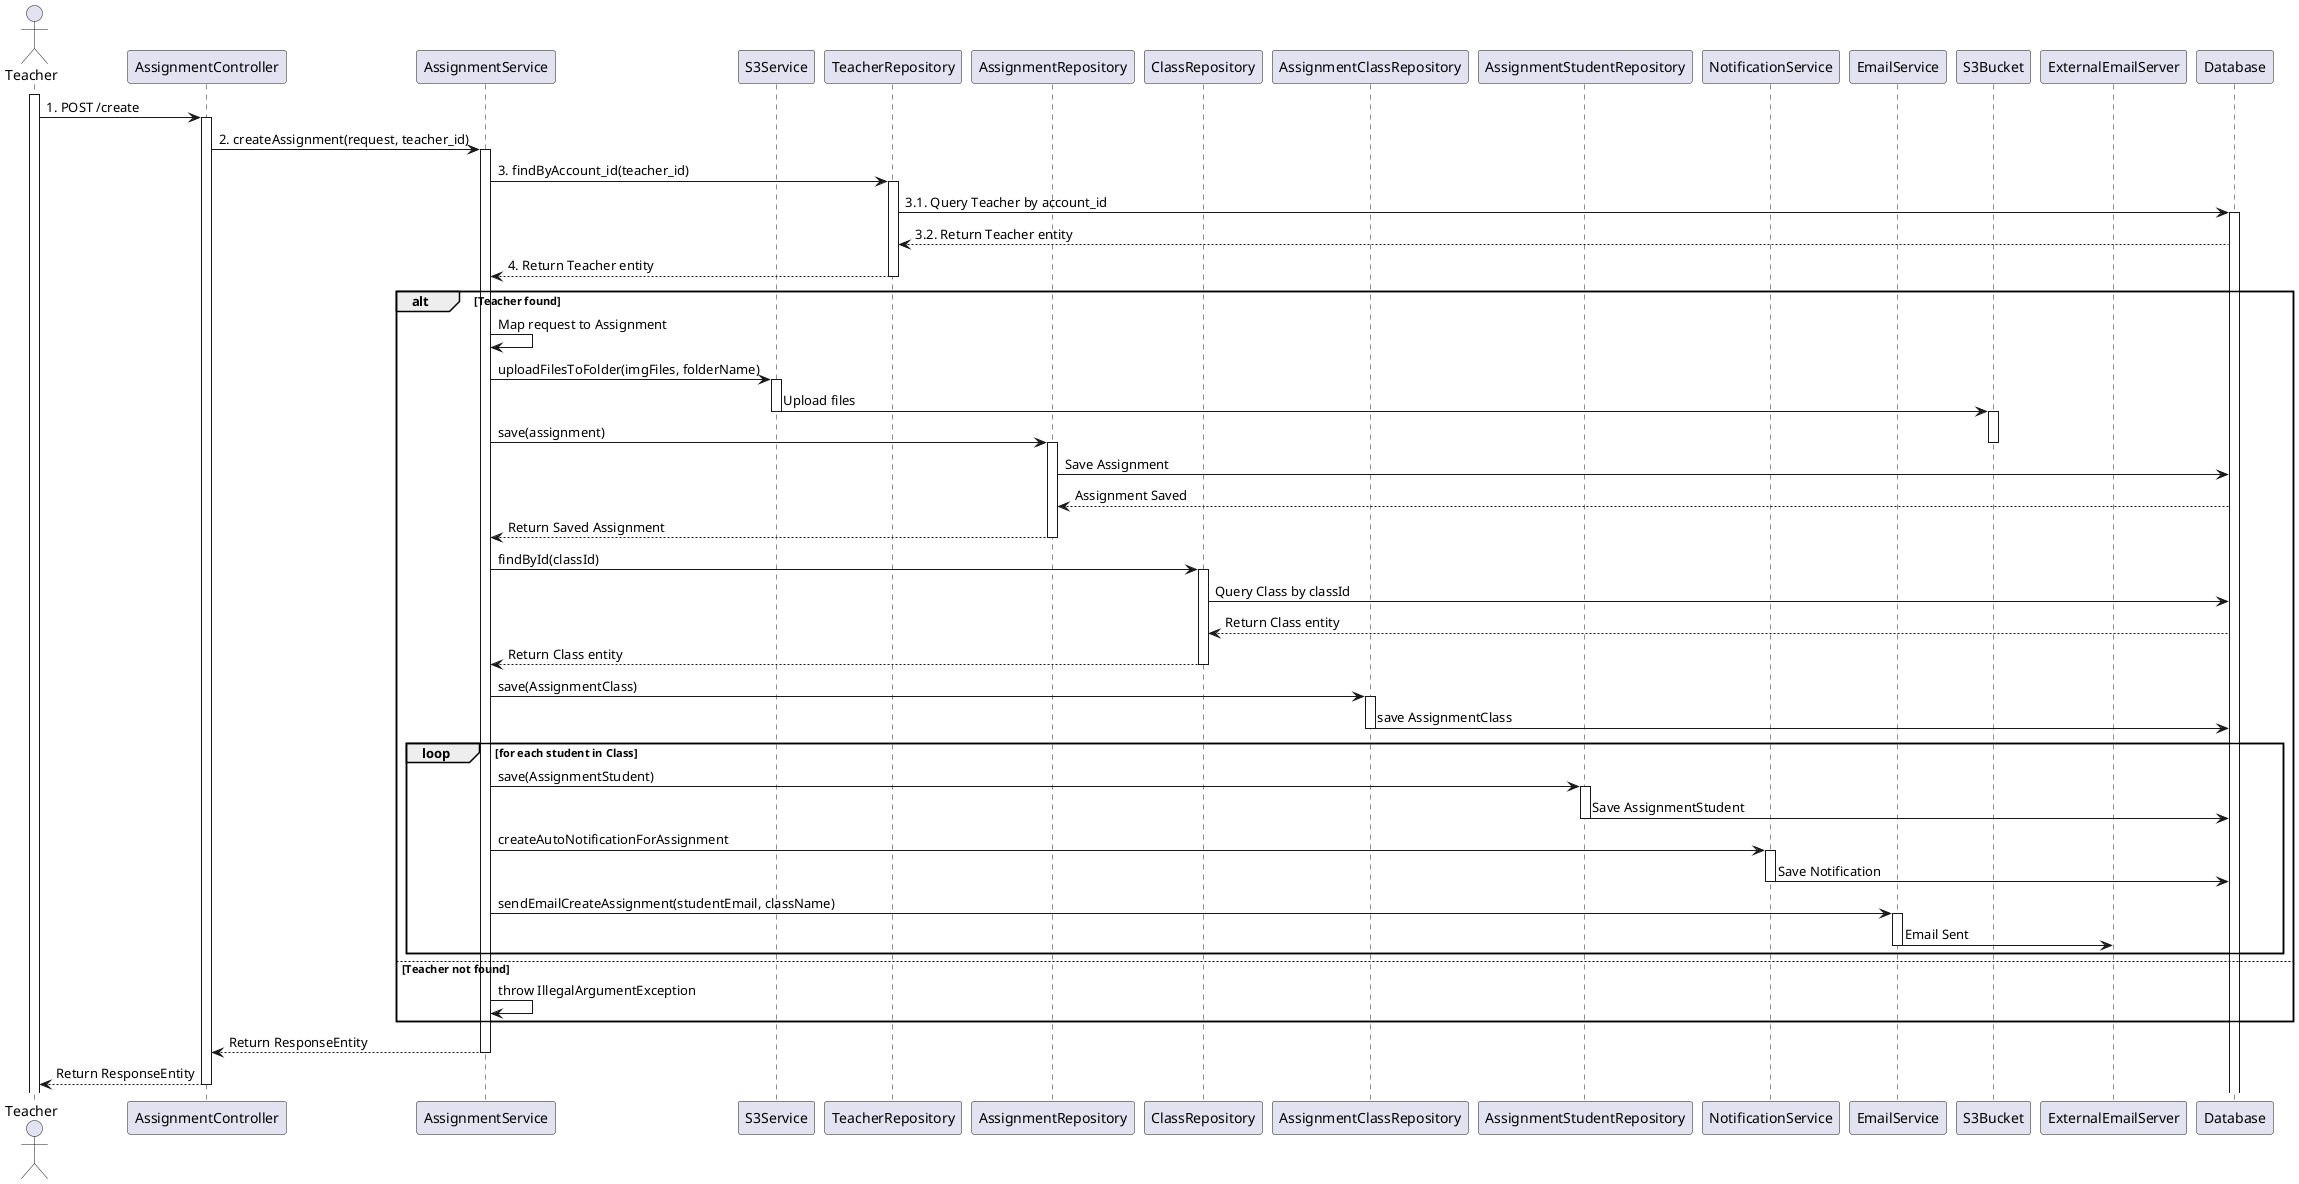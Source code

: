 @startuml
actor Teacher
activate Teacher
participant AssignmentController
participant AssignmentService
participant S3Service
participant TeacherRepository
participant AssignmentRepository
participant ClassRepository
participant AssignmentClassRepository
participant AssignmentStudentRepository
participant NotificationService
participant EmailService
participant S3Bucket
participant ExternalEmailServer
participant Database

Teacher -> AssignmentController :1. POST /create
activate AssignmentController

AssignmentController -> AssignmentService :2. createAssignment(request, teacher_id)
activate AssignmentService

AssignmentService -> TeacherRepository :3. findByAccount_id(teacher_id)
activate TeacherRepository
TeacherRepository -> Database :3.1. Query Teacher by account_id
activate Database
Database --> TeacherRepository :3.2. Return Teacher entity
TeacherRepository --> AssignmentService :4. Return Teacher entity
deactivate TeacherRepository
alt Teacher found
    AssignmentService -> AssignmentService: Map request to Assignment
    AssignmentService -> S3Service: uploadFilesToFolder(imgFiles, folderName)
    activate S3Service
    S3Service -> S3Bucket: Upload files
    deactivate S3Service
    activate S3Bucket
    AssignmentService -> AssignmentRepository : save(assignment)
    deactivate S3Bucket
    activate AssignmentRepository
    AssignmentRepository -> Database : Save Assignment
    Database --> AssignmentRepository : Assignment Saved
    AssignmentRepository --> AssignmentService : Return Saved Assignment
    deactivate AssignmentRepository
    AssignmentService -> ClassRepository : findById(classId)
    activate ClassRepository
    ClassRepository -> Database : Query Class by classId
    Database --> ClassRepository : Return Class entity
    ClassRepository --> AssignmentService : Return Class entity
    deactivate ClassRepository
    AssignmentService -> AssignmentClassRepository : save(AssignmentClass)
    activate AssignmentClassRepository
    AssignmentClassRepository -> Database: save AssignmentClass
    deactivate AssignmentClassRepository

    loop for each student in Class
        AssignmentService -> AssignmentStudentRepository : save(AssignmentStudent)
        activate AssignmentStudentRepository
        AssignmentStudentRepository -> Database : Save AssignmentStudent
        deactivate AssignmentStudentRepository
        AssignmentService -> NotificationService : createAutoNotificationForAssignment
        activate NotificationService
        NotificationService -> Database : Save Notification
        deactivate NotificationService
        AssignmentService -> EmailService : sendEmailCreateAssignment(studentEmail, className)
        activate EmailService
        EmailService -> ExternalEmailServer : Email Sent
        deactivate EmailService

    end

else Teacher not found
    AssignmentService -> AssignmentService : throw IllegalArgumentException
end

AssignmentService --> AssignmentController : Return ResponseEntity
deactivate AssignmentService

AssignmentController --> Teacher : Return ResponseEntity
deactivate AssignmentController
@enduml

